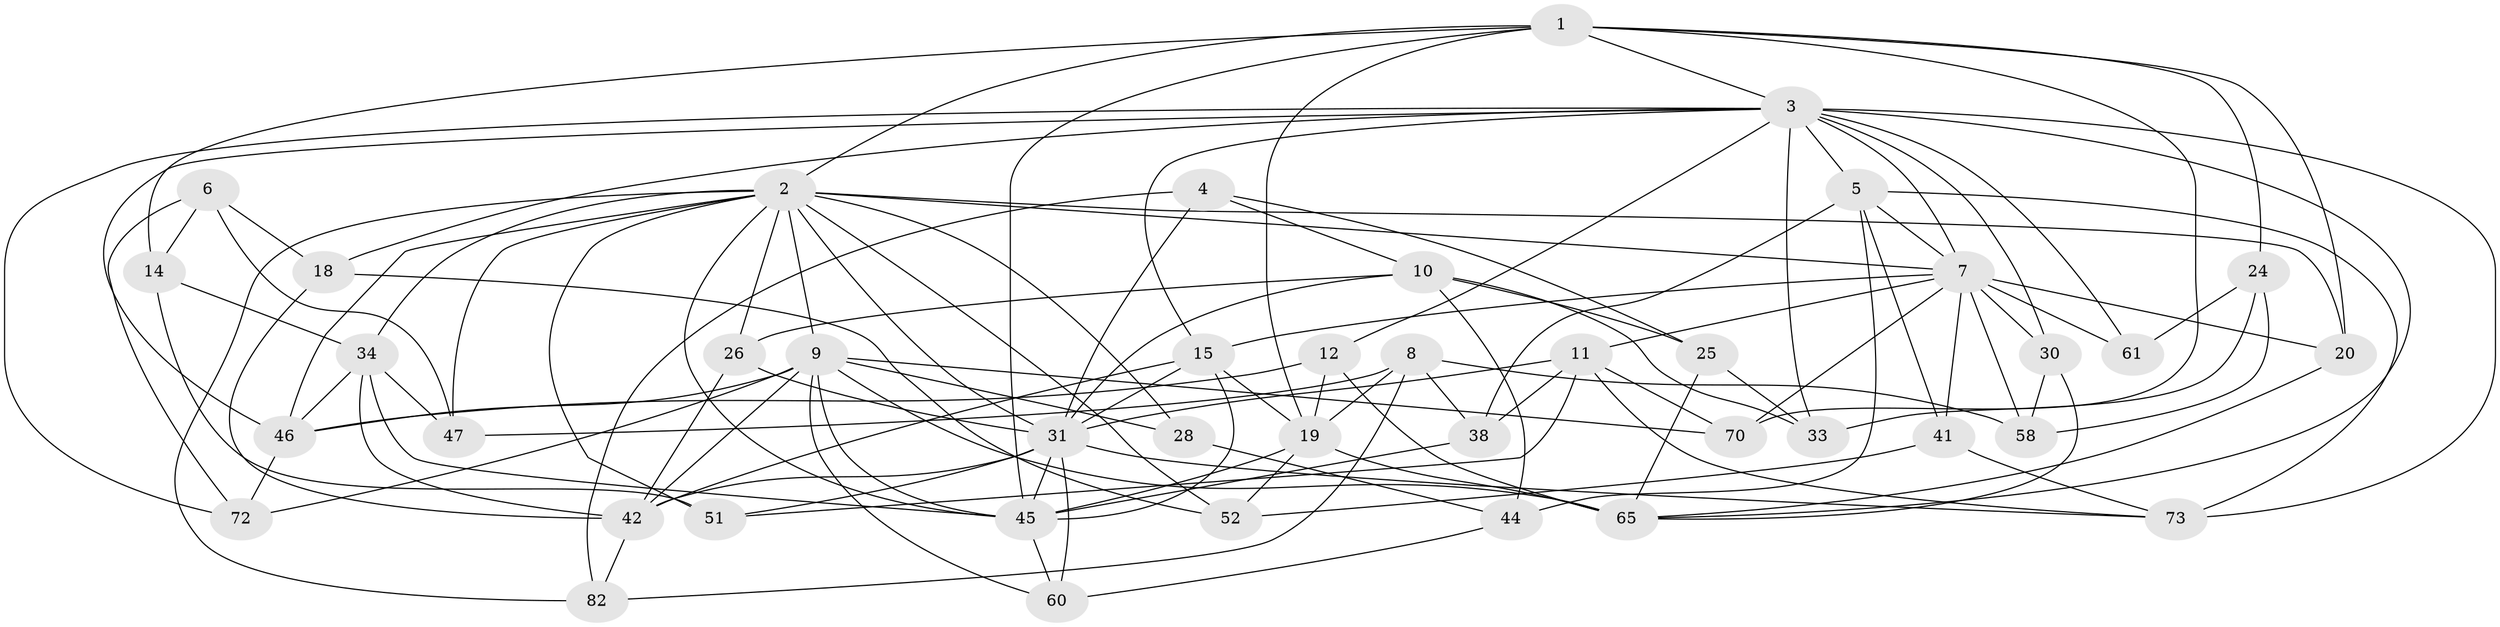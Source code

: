 // original degree distribution, {4: 1.0}
// Generated by graph-tools (version 1.1) at 2025/16/03/09/25 04:16:20]
// undirected, 42 vertices, 118 edges
graph export_dot {
graph [start="1"]
  node [color=gray90,style=filled];
  1 [super="+40"];
  2 [super="+71+17+22"];
  3 [super="+27+36+16"];
  4;
  5 [super="+49"];
  6;
  7 [super="+54+57+29"];
  8 [super="+21"];
  9 [super="+32+13"];
  10 [super="+66"];
  11 [super="+39"];
  12;
  14;
  15 [super="+23"];
  18;
  19 [super="+83+35"];
  20;
  24;
  25;
  26;
  28;
  30;
  31 [super="+64+56+79"];
  33;
  34 [super="+59"];
  38;
  41;
  42 [super="+77"];
  44;
  45 [super="+74+48"];
  46 [super="+62"];
  47;
  51;
  52;
  58;
  60;
  61;
  65 [super="+67+69"];
  70;
  72;
  73 [super="+75"];
  82;
  1 -- 70;
  1 -- 20;
  1 -- 24;
  1 -- 45;
  1 -- 14;
  1 -- 3;
  1 -- 19;
  1 -- 2;
  2 -- 26;
  2 -- 82;
  2 -- 47;
  2 -- 52;
  2 -- 7;
  2 -- 45;
  2 -- 46;
  2 -- 31;
  2 -- 34;
  2 -- 20;
  2 -- 51;
  2 -- 9;
  2 -- 28;
  3 -- 15;
  3 -- 33;
  3 -- 5;
  3 -- 7;
  3 -- 73 [weight=2];
  3 -- 12;
  3 -- 61;
  3 -- 18;
  3 -- 30;
  3 -- 72;
  3 -- 46;
  3 -- 65;
  4 -- 82;
  4 -- 25;
  4 -- 10;
  4 -- 31;
  5 -- 41;
  5 -- 73;
  5 -- 44;
  5 -- 38;
  5 -- 7;
  6 -- 14;
  6 -- 47;
  6 -- 18;
  6 -- 72;
  7 -- 61 [weight=2];
  7 -- 58;
  7 -- 70;
  7 -- 15;
  7 -- 20;
  7 -- 41;
  7 -- 11;
  7 -- 30;
  8 -- 58;
  8 -- 47;
  8 -- 19 [weight=2];
  8 -- 82;
  8 -- 38;
  9 -- 28 [weight=2];
  9 -- 42;
  9 -- 70;
  9 -- 60;
  9 -- 46;
  9 -- 72;
  9 -- 65;
  9 -- 45;
  10 -- 44;
  10 -- 31;
  10 -- 33;
  10 -- 26;
  10 -- 25;
  11 -- 38;
  11 -- 31;
  11 -- 51;
  11 -- 70;
  11 -- 73;
  12 -- 65;
  12 -- 46;
  12 -- 19;
  14 -- 51;
  14 -- 34;
  15 -- 31;
  15 -- 19;
  15 -- 45;
  15 -- 42;
  18 -- 52;
  18 -- 42;
  19 -- 52;
  19 -- 45 [weight=2];
  19 -- 65 [weight=2];
  20 -- 65;
  24 -- 61;
  24 -- 58;
  24 -- 33;
  25 -- 33;
  25 -- 65;
  26 -- 42;
  26 -- 31;
  28 -- 44;
  30 -- 58;
  30 -- 65;
  31 -- 51;
  31 -- 45;
  31 -- 73;
  31 -- 60;
  31 -- 42 [weight=2];
  34 -- 46;
  34 -- 47;
  34 -- 45;
  34 -- 42;
  38 -- 45;
  41 -- 52;
  41 -- 73;
  42 -- 82;
  44 -- 60;
  45 -- 60;
  46 -- 72;
}
